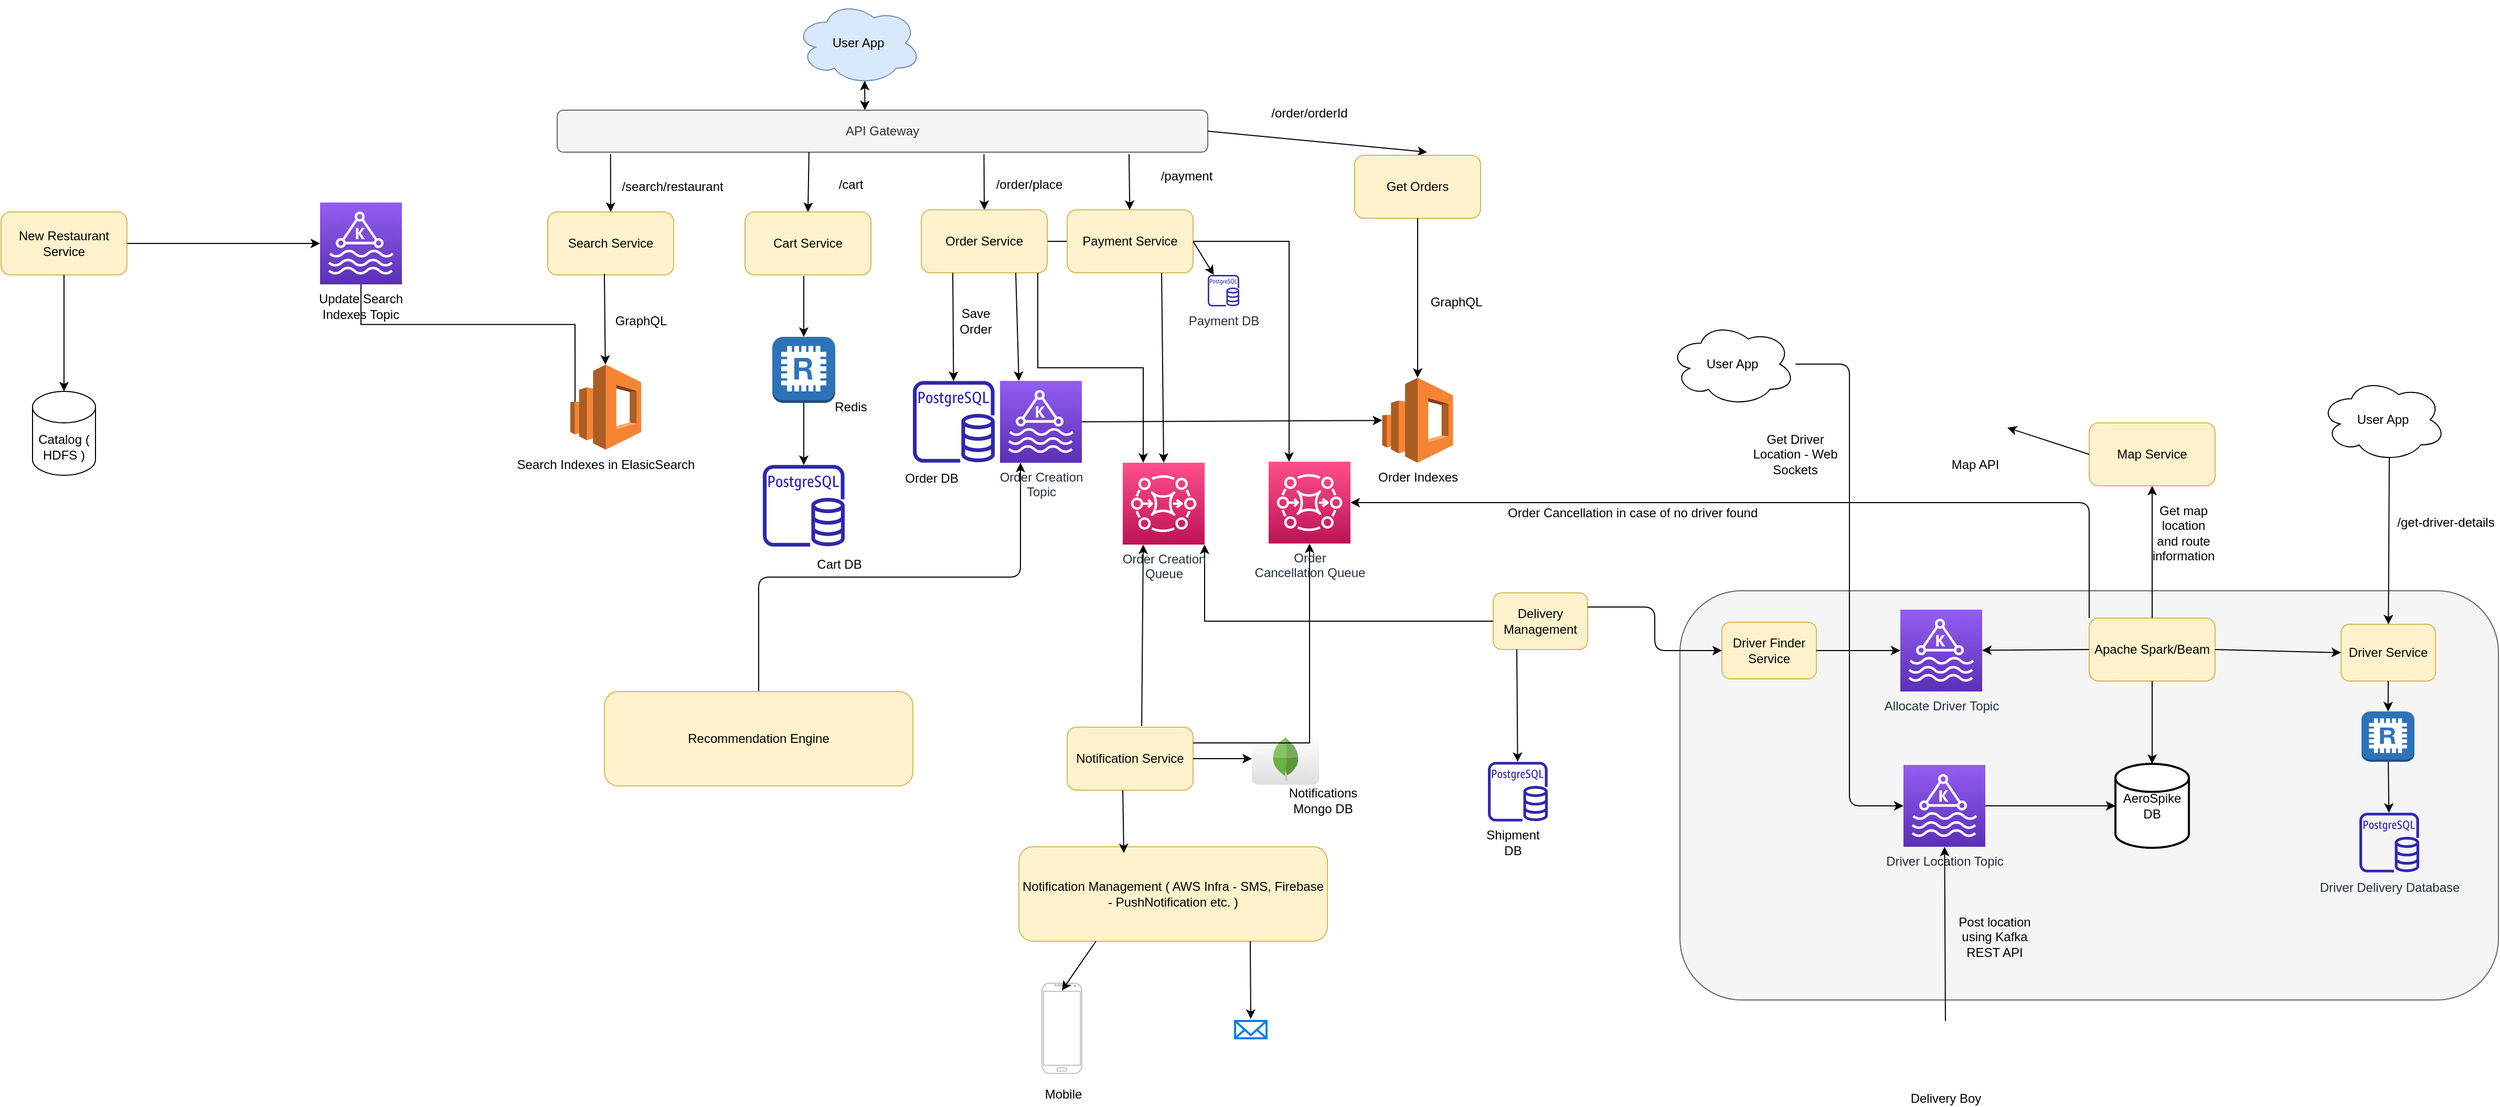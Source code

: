 <mxfile version="19.0.0" type="github">
  <diagram id="wnJz8kT59XUkkc-jXowL" name="Page-1">
    <mxGraphModel dx="1636" dy="1523" grid="1" gridSize="10" guides="1" tooltips="1" connect="1" arrows="1" fold="1" page="1" pageScale="1" pageWidth="850" pageHeight="1100" math="0" shadow="0">
      <root>
        <mxCell id="0" />
        <mxCell id="1" parent="0" />
        <mxCell id="rPZJrspDgpY_ZuYGKmxx-18" value="" style="endArrow=classic;html=1;rounded=0;entryX=0.25;entryY=0;entryDx=0;entryDy=0;entryPerimeter=0;edgeStyle=orthogonalEdgeStyle;" edge="1" parent="1" source="sgyjoKGfFcgplxuwhduN-31" target="rPZJrspDgpY_ZuYGKmxx-15">
          <mxGeometry width="50" height="50" relative="1" as="geometry">
            <mxPoint x="650" y="250" as="sourcePoint" />
            <mxPoint x="960" y="340" as="targetPoint" />
          </mxGeometry>
        </mxCell>
        <mxCell id="q8Zk_S6X2Y8jFyI1biVI-7" value="" style="endArrow=classic;html=1;exitX=0.5;exitY=0;exitDx=0;exitDy=0;entryX=0.25;entryY=1;entryDx=0;entryDy=0;entryPerimeter=0;edgeStyle=orthogonalEdgeStyle;" parent="1" source="q8Zk_S6X2Y8jFyI1biVI-6" target="sgyjoKGfFcgplxuwhduN-41" edge="1">
          <mxGeometry width="50" height="50" relative="1" as="geometry">
            <mxPoint x="595" y="608" as="sourcePoint" />
            <mxPoint x="640" y="500" as="targetPoint" />
          </mxGeometry>
        </mxCell>
        <mxCell id="sgyjoKGfFcgplxuwhduN-1" value="User App" style="ellipse;shape=cloud;whiteSpace=wrap;html=1;fillColor=#dae8fc;strokeColor=#6c8ebf;" parent="1" vertex="1">
          <mxGeometry x="417" y="-2" width="120" height="80" as="geometry" />
        </mxCell>
        <mxCell id="sgyjoKGfFcgplxuwhduN-2" value="API Gateway" style="rounded=1;whiteSpace=wrap;html=1;fillColor=#f5f5f5;fontColor=#333333;strokeColor=#666666;" parent="1" vertex="1">
          <mxGeometry x="190" y="102" width="620" height="40" as="geometry" />
        </mxCell>
        <mxCell id="sgyjoKGfFcgplxuwhduN-3" value="Search Service" style="rounded=1;whiteSpace=wrap;html=1;fillColor=#fff2cc;strokeColor=#d6b656;" parent="1" vertex="1">
          <mxGeometry x="181" y="199" width="120" height="60" as="geometry" />
        </mxCell>
        <mxCell id="sgyjoKGfFcgplxuwhduN-4" value="" style="endArrow=classic;html=1;rounded=0;exitX=0.082;exitY=1.05;exitDx=0;exitDy=0;exitPerimeter=0;" parent="1" source="sgyjoKGfFcgplxuwhduN-2" target="sgyjoKGfFcgplxuwhduN-3" edge="1">
          <mxGeometry width="50" height="50" relative="1" as="geometry">
            <mxPoint x="470" y="250" as="sourcePoint" />
            <mxPoint x="520" y="200" as="targetPoint" />
          </mxGeometry>
        </mxCell>
        <mxCell id="sgyjoKGfFcgplxuwhduN-5" value="/search/restaurant" style="text;html=1;strokeColor=none;fillColor=none;align=center;verticalAlign=middle;whiteSpace=wrap;rounded=0;" parent="1" vertex="1">
          <mxGeometry x="270" y="160" width="60" height="30" as="geometry" />
        </mxCell>
        <mxCell id="sgyjoKGfFcgplxuwhduN-7" value="" style="endArrow=classic;startArrow=classic;html=1;rounded=0;exitX=0.55;exitY=0.95;exitDx=0;exitDy=0;exitPerimeter=0;entryX=0.473;entryY=0;entryDx=0;entryDy=0;entryPerimeter=0;" parent="1" source="sgyjoKGfFcgplxuwhduN-1" target="sgyjoKGfFcgplxuwhduN-2" edge="1">
          <mxGeometry width="50" height="50" relative="1" as="geometry">
            <mxPoint x="470" y="250" as="sourcePoint" />
            <mxPoint x="520" y="200" as="targetPoint" />
          </mxGeometry>
        </mxCell>
        <mxCell id="sgyjoKGfFcgplxuwhduN-10" value="" style="endArrow=classic;html=1;rounded=0;exitX=0.45;exitY=0.983;exitDx=0;exitDy=0;exitPerimeter=0;" parent="1" source="sgyjoKGfFcgplxuwhduN-3" target="sgyjoKGfFcgplxuwhduN-19" edge="1">
          <mxGeometry width="50" height="50" relative="1" as="geometry">
            <mxPoint x="250.84" y="154" as="sourcePoint" />
            <mxPoint x="234.5" y="300" as="targetPoint" />
          </mxGeometry>
        </mxCell>
        <mxCell id="sgyjoKGfFcgplxuwhduN-12" value="Catalog ( HDFS )" style="shape=cylinder3;whiteSpace=wrap;html=1;boundedLbl=1;backgroundOutline=1;size=15;" parent="1" vertex="1">
          <mxGeometry x="-310" y="370" width="60" height="80" as="geometry" />
        </mxCell>
        <mxCell id="sgyjoKGfFcgplxuwhduN-15" value="New Restaurant Service" style="rounded=1;whiteSpace=wrap;html=1;fillColor=#fff2cc;strokeColor=#d6b656;" parent="1" vertex="1">
          <mxGeometry x="-340" y="199" width="120" height="60" as="geometry" />
        </mxCell>
        <mxCell id="sgyjoKGfFcgplxuwhduN-16" value="" style="endArrow=classic;html=1;rounded=0;exitX=0.5;exitY=1;exitDx=0;exitDy=0;" parent="1" source="sgyjoKGfFcgplxuwhduN-15" target="sgyjoKGfFcgplxuwhduN-12" edge="1">
          <mxGeometry width="50" height="50" relative="1" as="geometry">
            <mxPoint x="-270" y="260" as="sourcePoint" />
            <mxPoint x="20" y="270" as="targetPoint" />
          </mxGeometry>
        </mxCell>
        <mxCell id="sgyjoKGfFcgplxuwhduN-17" value="" style="endArrow=classic;html=1;rounded=0;" parent="1" source="sgyjoKGfFcgplxuwhduN-15" target="sgyjoKGfFcgplxuwhduN-21" edge="1">
          <mxGeometry width="50" height="50" relative="1" as="geometry">
            <mxPoint x="-30" y="320" as="sourcePoint" />
            <mxPoint x="-60" y="229" as="targetPoint" />
          </mxGeometry>
        </mxCell>
        <mxCell id="sgyjoKGfFcgplxuwhduN-18" value="" style="endArrow=classic;html=1;rounded=0;exitX=0.5;exitY=1;exitDx=0;exitDy=0;exitPerimeter=0;entryX=0.067;entryY=0.623;entryDx=0;entryDy=0;entryPerimeter=0;edgeStyle=orthogonalEdgeStyle;" parent="1" source="sgyjoKGfFcgplxuwhduN-21" target="sgyjoKGfFcgplxuwhduN-19" edge="1">
          <mxGeometry width="50" height="50" relative="1" as="geometry">
            <mxPoint x="60" y="229" as="sourcePoint" />
            <mxPoint x="193.17" y="309.822" as="targetPoint" />
          </mxGeometry>
        </mxCell>
        <mxCell id="sgyjoKGfFcgplxuwhduN-19" value="&lt;span style=&quot;&quot;&gt;Search Indexes in ElasicSearch&lt;/span&gt;" style="outlineConnect=0;dashed=0;verticalLabelPosition=bottom;verticalAlign=top;align=center;html=1;shape=mxgraph.aws3.elasticsearch_service;fillColor=#F58534;gradientColor=none;" parent="1" vertex="1">
          <mxGeometry x="202.5" y="344.5" width="67.5" height="81" as="geometry" />
        </mxCell>
        <mxCell id="sgyjoKGfFcgplxuwhduN-21" value="" style="sketch=0;points=[[0,0,0],[0.25,0,0],[0.5,0,0],[0.75,0,0],[1,0,0],[0,1,0],[0.25,1,0],[0.5,1,0],[0.75,1,0],[1,1,0],[0,0.25,0],[0,0.5,0],[0,0.75,0],[1,0.25,0],[1,0.5,0],[1,0.75,0]];outlineConnect=0;fontColor=#232F3E;gradientColor=#945DF2;gradientDirection=north;fillColor=#5A30B5;strokeColor=#ffffff;dashed=0;verticalLabelPosition=bottom;verticalAlign=top;align=center;html=1;fontSize=12;fontStyle=0;aspect=fixed;shape=mxgraph.aws4.resourceIcon;resIcon=mxgraph.aws4.managed_streaming_for_kafka;" parent="1" vertex="1">
          <mxGeometry x="-36" y="190" width="78" height="78" as="geometry" />
        </mxCell>
        <mxCell id="sgyjoKGfFcgplxuwhduN-23" value="Cart Service" style="rounded=1;whiteSpace=wrap;html=1;fillColor=#fff2cc;strokeColor=#d6b656;" parent="1" vertex="1">
          <mxGeometry x="369" y="199" width="120" height="60" as="geometry" />
        </mxCell>
        <mxCell id="sgyjoKGfFcgplxuwhduN-25" value="" style="endArrow=classic;html=1;rounded=0;exitX=0.387;exitY=1;exitDx=0;exitDy=0;exitPerimeter=0;entryX=0.5;entryY=0;entryDx=0;entryDy=0;" parent="1" source="sgyjoKGfFcgplxuwhduN-2" target="sgyjoKGfFcgplxuwhduN-23" edge="1">
          <mxGeometry width="50" height="50" relative="1" as="geometry">
            <mxPoint x="260.84" y="164" as="sourcePoint" />
            <mxPoint x="260.944" y="219" as="targetPoint" />
          </mxGeometry>
        </mxCell>
        <mxCell id="sgyjoKGfFcgplxuwhduN-26" value="/cart" style="text;html=1;strokeColor=none;fillColor=none;align=center;verticalAlign=middle;whiteSpace=wrap;rounded=0;" parent="1" vertex="1">
          <mxGeometry x="440" y="158" width="60" height="30" as="geometry" />
        </mxCell>
        <mxCell id="sgyjoKGfFcgplxuwhduN-27" value="" style="outlineConnect=0;dashed=0;verticalLabelPosition=bottom;verticalAlign=top;align=center;html=1;shape=mxgraph.aws3.redis;fillColor=#2E73B8;gradientColor=none;" parent="1" vertex="1">
          <mxGeometry x="395" y="318" width="60" height="63" as="geometry" />
        </mxCell>
        <mxCell id="sgyjoKGfFcgplxuwhduN-28" value="" style="endArrow=classic;html=1;rounded=0;" parent="1" target="sgyjoKGfFcgplxuwhduN-27" edge="1">
          <mxGeometry width="50" height="50" relative="1" as="geometry">
            <mxPoint x="425" y="260" as="sourcePoint" />
            <mxPoint x="244.363" y="310" as="targetPoint" />
          </mxGeometry>
        </mxCell>
        <mxCell id="sgyjoKGfFcgplxuwhduN-29" value="" style="sketch=0;outlineConnect=0;fontColor=#232F3E;gradientColor=none;fillColor=#2E27AD;strokeColor=none;dashed=0;verticalLabelPosition=bottom;verticalAlign=top;align=center;html=1;fontSize=12;fontStyle=0;aspect=fixed;pointerEvents=1;shape=mxgraph.aws4.rds_postgresql_instance;" parent="1" vertex="1">
          <mxGeometry x="386" y="440" width="78" height="78" as="geometry" />
        </mxCell>
        <mxCell id="sgyjoKGfFcgplxuwhduN-30" value="" style="endArrow=classic;html=1;rounded=0;exitX=0.5;exitY=1;exitDx=0;exitDy=0;exitPerimeter=0;" parent="1" source="sgyjoKGfFcgplxuwhduN-27" target="sgyjoKGfFcgplxuwhduN-29" edge="1">
          <mxGeometry width="50" height="50" relative="1" as="geometry">
            <mxPoint x="440" y="400" as="sourcePoint" />
            <mxPoint x="490" y="350" as="targetPoint" />
          </mxGeometry>
        </mxCell>
        <mxCell id="sgyjoKGfFcgplxuwhduN-31" value="Order Service" style="rounded=1;whiteSpace=wrap;html=1;fillColor=#fff2cc;strokeColor=#d6b656;" parent="1" vertex="1">
          <mxGeometry x="537" y="197" width="120" height="60" as="geometry" />
        </mxCell>
        <mxCell id="sgyjoKGfFcgplxuwhduN-32" value="" style="endArrow=classic;html=1;rounded=0;exitX=0.656;exitY=1.05;exitDx=0;exitDy=0;exitPerimeter=0;entryX=0.5;entryY=0;entryDx=0;entryDy=0;" parent="1" source="sgyjoKGfFcgplxuwhduN-2" target="sgyjoKGfFcgplxuwhduN-31" edge="1">
          <mxGeometry width="50" height="50" relative="1" as="geometry">
            <mxPoint x="439.94" y="152" as="sourcePoint" />
            <mxPoint x="439" y="209" as="targetPoint" />
          </mxGeometry>
        </mxCell>
        <mxCell id="sgyjoKGfFcgplxuwhduN-33" value="/order/place" style="text;html=1;strokeColor=none;fillColor=none;align=center;verticalAlign=middle;whiteSpace=wrap;rounded=0;" parent="1" vertex="1">
          <mxGeometry x="610" y="158" width="60" height="30" as="geometry" />
        </mxCell>
        <mxCell id="sgyjoKGfFcgplxuwhduN-34" value="" style="sketch=0;outlineConnect=0;fontColor=#232F3E;gradientColor=none;fillColor=#2E27AD;strokeColor=none;dashed=0;verticalLabelPosition=bottom;verticalAlign=top;align=center;html=1;fontSize=12;fontStyle=0;aspect=fixed;pointerEvents=1;shape=mxgraph.aws4.rds_postgresql_instance;" parent="1" vertex="1">
          <mxGeometry x="529" y="360" width="78" height="78" as="geometry" />
        </mxCell>
        <mxCell id="sgyjoKGfFcgplxuwhduN-35" value="" style="endArrow=classic;html=1;rounded=0;exitX=0.25;exitY=1;exitDx=0;exitDy=0;" parent="1" source="sgyjoKGfFcgplxuwhduN-31" target="sgyjoKGfFcgplxuwhduN-34" edge="1">
          <mxGeometry width="50" height="50" relative="1" as="geometry">
            <mxPoint x="500" y="350" as="sourcePoint" />
            <mxPoint x="550" y="300" as="targetPoint" />
          </mxGeometry>
        </mxCell>
        <mxCell id="sgyjoKGfFcgplxuwhduN-36" value="Order Indexes" style="outlineConnect=0;dashed=0;verticalLabelPosition=bottom;verticalAlign=top;align=center;html=1;shape=mxgraph.aws3.elasticsearch_service;fillColor=#F58534;gradientColor=none;" parent="1" vertex="1">
          <mxGeometry x="976.25" y="357" width="67.5" height="81" as="geometry" />
        </mxCell>
        <mxCell id="sgyjoKGfFcgplxuwhduN-37" value="" style="endArrow=classic;html=1;rounded=0;exitX=1;exitY=0.5;exitDx=0;exitDy=0;entryX=0.575;entryY=-0.05;entryDx=0;entryDy=0;entryPerimeter=0;" parent="1" source="sgyjoKGfFcgplxuwhduN-2" target="sgyjoKGfFcgplxuwhduN-38" edge="1">
          <mxGeometry width="50" height="50" relative="1" as="geometry">
            <mxPoint x="560" y="380" as="sourcePoint" />
            <mxPoint x="790" y="200" as="targetPoint" />
          </mxGeometry>
        </mxCell>
        <mxCell id="sgyjoKGfFcgplxuwhduN-38" value="Get Orders" style="rounded=1;whiteSpace=wrap;html=1;fillColor=#fff2cc;strokeColor=#d6b656;" parent="1" vertex="1">
          <mxGeometry x="950" y="145" width="120" height="60" as="geometry" />
        </mxCell>
        <mxCell id="sgyjoKGfFcgplxuwhduN-39" value="" style="endArrow=classic;html=1;rounded=0;exitX=0.5;exitY=1;exitDx=0;exitDy=0;" parent="1" source="sgyjoKGfFcgplxuwhduN-38" target="sgyjoKGfFcgplxuwhduN-36" edge="1">
          <mxGeometry width="50" height="50" relative="1" as="geometry">
            <mxPoint x="560" y="320" as="sourcePoint" />
            <mxPoint x="610" y="270" as="targetPoint" />
          </mxGeometry>
        </mxCell>
        <mxCell id="sgyjoKGfFcgplxuwhduN-41" value="Order Creation&lt;br&gt;Topic" style="sketch=0;points=[[0,0,0],[0.25,0,0],[0.5,0,0],[0.75,0,0],[1,0,0],[0,1,0],[0.25,1,0],[0.5,1,0],[0.75,1,0],[1,1,0],[0,0.25,0],[0,0.5,0],[0,0.75,0],[1,0.25,0],[1,0.5,0],[1,0.75,0]];outlineConnect=0;fontColor=#232F3E;gradientColor=#945DF2;gradientDirection=north;fillColor=#5A30B5;strokeColor=#ffffff;dashed=0;verticalLabelPosition=bottom;verticalAlign=top;align=center;html=1;fontSize=12;fontStyle=0;aspect=fixed;shape=mxgraph.aws4.resourceIcon;resIcon=mxgraph.aws4.managed_streaming_for_kafka;" parent="1" vertex="1">
          <mxGeometry x="612" y="360" width="78" height="78" as="geometry" />
        </mxCell>
        <mxCell id="sgyjoKGfFcgplxuwhduN-42" value="" style="endArrow=classic;html=1;rounded=0;exitX=0.75;exitY=1;exitDx=0;exitDy=0;" parent="1" source="sgyjoKGfFcgplxuwhduN-31" edge="1">
          <mxGeometry width="50" height="50" relative="1" as="geometry">
            <mxPoint x="577" y="267" as="sourcePoint" />
            <mxPoint x="630" y="360" as="targetPoint" />
          </mxGeometry>
        </mxCell>
        <mxCell id="sgyjoKGfFcgplxuwhduN-43" value="Update Search Indexes Topic" style="text;html=1;strokeColor=none;fillColor=none;align=center;verticalAlign=middle;whiteSpace=wrap;rounded=0;" parent="1" vertex="1">
          <mxGeometry x="-52" y="274" width="110" height="30" as="geometry" />
        </mxCell>
        <mxCell id="sgyjoKGfFcgplxuwhduN-45" value="" style="endArrow=classic;html=1;rounded=0;exitX=1;exitY=0.5;exitDx=0;exitDy=0;exitPerimeter=0;" parent="1" source="sgyjoKGfFcgplxuwhduN-41" target="sgyjoKGfFcgplxuwhduN-36" edge="1">
          <mxGeometry width="50" height="50" relative="1" as="geometry">
            <mxPoint x="435" y="270" as="sourcePoint" />
            <mxPoint x="435" y="328" as="targetPoint" />
          </mxGeometry>
        </mxCell>
        <mxCell id="sgyjoKGfFcgplxuwhduN-46" value="Payment Service" style="rounded=1;whiteSpace=wrap;html=1;fillColor=#fff2cc;strokeColor=#d6b656;" parent="1" vertex="1">
          <mxGeometry x="676" y="197" width="120" height="60" as="geometry" />
        </mxCell>
        <mxCell id="sgyjoKGfFcgplxuwhduN-48" value="/payment" style="text;html=1;strokeColor=none;fillColor=none;align=center;verticalAlign=middle;whiteSpace=wrap;rounded=0;" parent="1" vertex="1">
          <mxGeometry x="760" y="150" width="60" height="30" as="geometry" />
        </mxCell>
        <mxCell id="sgyjoKGfFcgplxuwhduN-49" value="" style="endArrow=classic;html=1;rounded=0;exitX=0.879;exitY=1.05;exitDx=0;exitDy=0;exitPerimeter=0;" parent="1" source="sgyjoKGfFcgplxuwhduN-2" target="sgyjoKGfFcgplxuwhduN-46" edge="1">
          <mxGeometry width="50" height="50" relative="1" as="geometry">
            <mxPoint x="606.72" y="154" as="sourcePoint" />
            <mxPoint x="607" y="207" as="targetPoint" />
          </mxGeometry>
        </mxCell>
        <mxCell id="sgyjoKGfFcgplxuwhduN-51" value="Notification Management ( AWS Infra - SMS, Firebase - PushNotification etc. )" style="rounded=1;whiteSpace=wrap;html=1;fillColor=#fff2cc;strokeColor=#d6b656;" parent="1" vertex="1">
          <mxGeometry x="630" y="804" width="294" height="90" as="geometry" />
        </mxCell>
        <mxCell id="sgyjoKGfFcgplxuwhduN-55" value="Delivery Management" style="rounded=1;whiteSpace=wrap;html=1;fillColor=#fff2cc;strokeColor=#d6b656;" parent="1" vertex="1">
          <mxGeometry x="1082" y="562" width="90" height="54" as="geometry" />
        </mxCell>
        <mxCell id="sgyjoKGfFcgplxuwhduN-56" value="" style="endArrow=classic;html=1;rounded=0;exitX=0;exitY=0.5;exitDx=0;exitDy=0;entryX=1;entryY=1;entryDx=0;entryDy=0;entryPerimeter=0;edgeStyle=orthogonalEdgeStyle;" parent="1" source="sgyjoKGfFcgplxuwhduN-55" target="rPZJrspDgpY_ZuYGKmxx-3" edge="1">
          <mxGeometry width="50" height="50" relative="1" as="geometry">
            <mxPoint x="1030" y="550" as="sourcePoint" />
            <mxPoint x="882" y="569" as="targetPoint" />
          </mxGeometry>
        </mxCell>
        <object label="" id="sgyjoKGfFcgplxuwhduN-58">
          <mxCell style="sketch=0;outlineConnect=0;fontColor=#232F3E;gradientColor=none;fillColor=#2E27AD;strokeColor=none;dashed=0;verticalLabelPosition=bottom;verticalAlign=top;align=center;html=1;fontSize=12;fontStyle=0;aspect=fixed;pointerEvents=1;shape=mxgraph.aws4.rds_postgresql_instance;" parent="1" vertex="1">
            <mxGeometry x="1077" y="723" width="57" height="57" as="geometry" />
          </mxCell>
        </object>
        <mxCell id="sgyjoKGfFcgplxuwhduN-59" value="" style="endArrow=classic;html=1;rounded=0;exitX=0.25;exitY=1;exitDx=0;exitDy=0;" parent="1" source="sgyjoKGfFcgplxuwhduN-55" target="sgyjoKGfFcgplxuwhduN-58" edge="1">
          <mxGeometry width="50" height="50" relative="1" as="geometry">
            <mxPoint x="930" y="660" as="sourcePoint" />
            <mxPoint x="980" y="610" as="targetPoint" />
          </mxGeometry>
        </mxCell>
        <mxCell id="q8Zk_S6X2Y8jFyI1biVI-1" value="Cart DB" style="text;html=1;strokeColor=none;fillColor=none;align=center;verticalAlign=middle;whiteSpace=wrap;rounded=0;" parent="1" vertex="1">
          <mxGeometry x="429" y="520" width="60" height="30" as="geometry" />
        </mxCell>
        <mxCell id="q8Zk_S6X2Y8jFyI1biVI-2" value="Redis" style="text;html=1;strokeColor=none;fillColor=none;align=center;verticalAlign=middle;whiteSpace=wrap;rounded=0;" parent="1" vertex="1">
          <mxGeometry x="440" y="370" width="60" height="30" as="geometry" />
        </mxCell>
        <mxCell id="q8Zk_S6X2Y8jFyI1biVI-3" value="Order DB" style="text;html=1;strokeColor=none;fillColor=none;align=center;verticalAlign=middle;whiteSpace=wrap;rounded=0;" parent="1" vertex="1">
          <mxGeometry x="517" y="438" width="60" height="30" as="geometry" />
        </mxCell>
        <mxCell id="q8Zk_S6X2Y8jFyI1biVI-4" value="/order/orderId" style="text;html=1;strokeColor=none;fillColor=none;align=center;verticalAlign=middle;whiteSpace=wrap;rounded=0;" parent="1" vertex="1">
          <mxGeometry x="877" y="90" width="60" height="30" as="geometry" />
        </mxCell>
        <mxCell id="q8Zk_S6X2Y8jFyI1biVI-6" value="Recommendation Engine" style="rounded=1;whiteSpace=wrap;html=1;fillColor=#fff2cc;strokeColor=#d6b656;" parent="1" vertex="1">
          <mxGeometry x="235" y="656" width="294" height="90" as="geometry" />
        </mxCell>
        <mxCell id="q8Zk_S6X2Y8jFyI1biVI-8" value="Notification Service" style="rounded=1;whiteSpace=wrap;html=1;fillColor=#fff2cc;strokeColor=#d6b656;" parent="1" vertex="1">
          <mxGeometry x="676" y="690" width="120" height="60" as="geometry" />
        </mxCell>
        <mxCell id="q8Zk_S6X2Y8jFyI1biVI-9" value="" style="endArrow=classic;html=1;curved=1;exitX=0.592;exitY=-0.017;exitDx=0;exitDy=0;entryX=0.25;entryY=1;entryDx=0;entryDy=0;entryPerimeter=0;exitPerimeter=0;" parent="1" source="q8Zk_S6X2Y8jFyI1biVI-8" target="rPZJrspDgpY_ZuYGKmxx-3" edge="1">
          <mxGeometry width="50" height="50" relative="1" as="geometry">
            <mxPoint x="630" y="720" as="sourcePoint" />
            <mxPoint x="843" y="608" as="targetPoint" />
          </mxGeometry>
        </mxCell>
        <mxCell id="q8Zk_S6X2Y8jFyI1biVI-10" value="" style="endArrow=classic;html=1;curved=1;exitX=0.442;exitY=1;exitDx=0;exitDy=0;exitPerimeter=0;entryX=0.34;entryY=0.067;entryDx=0;entryDy=0;entryPerimeter=0;" parent="1" source="q8Zk_S6X2Y8jFyI1biVI-8" target="sgyjoKGfFcgplxuwhduN-51" edge="1">
          <mxGeometry width="50" height="50" relative="1" as="geometry">
            <mxPoint x="757" y="700" as="sourcePoint" />
            <mxPoint x="890" y="750" as="targetPoint" />
          </mxGeometry>
        </mxCell>
        <mxCell id="q8Zk_S6X2Y8jFyI1biVI-12" value="" style="dashed=0;outlineConnect=0;html=1;align=center;labelPosition=center;verticalLabelPosition=bottom;verticalAlign=top;shape=mxgraph.webicons.mongodb;gradientColor=#DFDEDE" parent="1" vertex="1">
          <mxGeometry x="852.05" y="695" width="64.2" height="50" as="geometry" />
        </mxCell>
        <mxCell id="q8Zk_S6X2Y8jFyI1biVI-13" value="" style="endArrow=classic;html=1;curved=1;exitX=1;exitY=0.5;exitDx=0;exitDy=0;" parent="1" source="q8Zk_S6X2Y8jFyI1biVI-8" target="q8Zk_S6X2Y8jFyI1biVI-12" edge="1">
          <mxGeometry width="50" height="50" relative="1" as="geometry">
            <mxPoint x="630" y="770" as="sourcePoint" />
            <mxPoint x="680" y="720" as="targetPoint" />
          </mxGeometry>
        </mxCell>
        <mxCell id="q8Zk_S6X2Y8jFyI1biVI-14" value="Notifications Mongo DB" style="text;html=1;strokeColor=none;fillColor=none;align=center;verticalAlign=middle;whiteSpace=wrap;rounded=0;" parent="1" vertex="1">
          <mxGeometry x="890" y="745" width="60" height="30" as="geometry" />
        </mxCell>
        <mxCell id="q8Zk_S6X2Y8jFyI1biVI-15" value="Payment DB" style="sketch=0;outlineConnect=0;fontColor=#232F3E;gradientColor=none;fillColor=#2E27AD;strokeColor=none;dashed=0;verticalLabelPosition=bottom;verticalAlign=top;align=center;html=1;fontSize=12;fontStyle=0;aspect=fixed;pointerEvents=1;shape=mxgraph.aws4.rds_postgresql_instance;" parent="1" vertex="1">
          <mxGeometry x="810" y="259" width="30" height="30" as="geometry" />
        </mxCell>
        <mxCell id="q8Zk_S6X2Y8jFyI1biVI-17" value="" style="endArrow=classic;html=1;curved=1;exitX=1;exitY=0.5;exitDx=0;exitDy=0;" parent="1" source="sgyjoKGfFcgplxuwhduN-46" target="q8Zk_S6X2Y8jFyI1biVI-15" edge="1">
          <mxGeometry width="50" height="50" relative="1" as="geometry">
            <mxPoint x="690" y="360" as="sourcePoint" />
            <mxPoint x="740" y="310" as="targetPoint" />
          </mxGeometry>
        </mxCell>
        <mxCell id="q8Zk_S6X2Y8jFyI1biVI-18" value="Shipment DB" style="text;html=1;strokeColor=none;fillColor=none;align=center;verticalAlign=middle;whiteSpace=wrap;rounded=0;" parent="1" vertex="1">
          <mxGeometry x="1071" y="785" width="60" height="30" as="geometry" />
        </mxCell>
        <mxCell id="q8Zk_S6X2Y8jFyI1biVI-19" value="" style="verticalLabelPosition=bottom;verticalAlign=top;html=1;shadow=0;dashed=0;strokeWidth=1;shape=mxgraph.android.phone2;strokeColor=#c0c0c0;" parent="1" vertex="1">
          <mxGeometry x="652" y="934" width="38" height="86" as="geometry" />
        </mxCell>
        <mxCell id="q8Zk_S6X2Y8jFyI1biVI-20" value="Mobile" style="text;html=1;align=center;verticalAlign=middle;resizable=0;points=[];autosize=1;strokeColor=none;fillColor=none;" parent="1" vertex="1">
          <mxGeometry x="647" y="1030" width="50" height="20" as="geometry" />
        </mxCell>
        <mxCell id="q8Zk_S6X2Y8jFyI1biVI-21" value="" style="html=1;verticalLabelPosition=bottom;align=center;labelBackgroundColor=#ffffff;verticalAlign=top;strokeWidth=2;strokeColor=#0080F0;shadow=0;dashed=0;shape=mxgraph.ios7.icons.mail;" parent="1" vertex="1">
          <mxGeometry x="836" y="970" width="30" height="16.5" as="geometry" />
        </mxCell>
        <mxCell id="q8Zk_S6X2Y8jFyI1biVI-23" value="" style="endArrow=classic;html=1;curved=1;exitX=0.75;exitY=1;exitDx=0;exitDy=0;entryX=0.5;entryY=-0.121;entryDx=0;entryDy=0;entryPerimeter=0;" parent="1" source="sgyjoKGfFcgplxuwhduN-51" target="q8Zk_S6X2Y8jFyI1biVI-21" edge="1">
          <mxGeometry width="50" height="50" relative="1" as="geometry">
            <mxPoint x="713.5" y="904" as="sourcePoint" />
            <mxPoint x="681" y="951.998" as="targetPoint" />
          </mxGeometry>
        </mxCell>
        <mxCell id="q8Zk_S6X2Y8jFyI1biVI-24" value="" style="endArrow=classic;html=1;curved=1;entryX=0.5;entryY=0.081;entryDx=0;entryDy=0;entryPerimeter=0;exitX=0.25;exitY=1;exitDx=0;exitDy=0;" parent="1" target="q8Zk_S6X2Y8jFyI1biVI-19" edge="1" source="sgyjoKGfFcgplxuwhduN-51">
          <mxGeometry width="50" height="50" relative="1" as="geometry">
            <mxPoint x="680" y="890" as="sourcePoint" />
            <mxPoint x="690" y="860" as="targetPoint" />
          </mxGeometry>
        </mxCell>
        <mxCell id="q8Zk_S6X2Y8jFyI1biVI-25" value="" style="rounded=1;whiteSpace=wrap;html=1;fillColor=#f5f5f5;fontColor=#333333;strokeColor=#666666;" parent="1" vertex="1">
          <mxGeometry x="1260" y="560" width="780" height="390" as="geometry" />
        </mxCell>
        <mxCell id="q8Zk_S6X2Y8jFyI1biVI-26" value="Driver Finder Service" style="rounded=1;whiteSpace=wrap;html=1;fillColor=#fff2cc;strokeColor=#d6b656;" parent="1" vertex="1">
          <mxGeometry x="1300" y="590" width="90" height="54" as="geometry" />
        </mxCell>
        <mxCell id="q8Zk_S6X2Y8jFyI1biVI-27" value="" style="endArrow=classic;html=1;exitX=1;exitY=0.25;exitDx=0;exitDy=0;entryX=0;entryY=0.5;entryDx=0;entryDy=0;edgeStyle=orthogonalEdgeStyle;" parent="1" source="sgyjoKGfFcgplxuwhduN-55" target="q8Zk_S6X2Y8jFyI1biVI-26" edge="1">
          <mxGeometry width="50" height="50" relative="1" as="geometry">
            <mxPoint x="1140" y="740" as="sourcePoint" />
            <mxPoint x="1190" y="690" as="targetPoint" />
          </mxGeometry>
        </mxCell>
        <mxCell id="q8Zk_S6X2Y8jFyI1biVI-28" value="Allocate Driver Topic" style="sketch=0;points=[[0,0,0],[0.25,0,0],[0.5,0,0],[0.75,0,0],[1,0,0],[0,1,0],[0.25,1,0],[0.5,1,0],[0.75,1,0],[1,1,0],[0,0.25,0],[0,0.5,0],[0,0.75,0],[1,0.25,0],[1,0.5,0],[1,0.75,0]];outlineConnect=0;fontColor=#232F3E;gradientColor=#945DF2;gradientDirection=north;fillColor=#5A30B5;strokeColor=#ffffff;dashed=0;verticalLabelPosition=bottom;verticalAlign=top;align=center;html=1;fontSize=12;fontStyle=0;aspect=fixed;shape=mxgraph.aws4.resourceIcon;resIcon=mxgraph.aws4.managed_streaming_for_kafka;" parent="1" vertex="1">
          <mxGeometry x="1470" y="578" width="78" height="78" as="geometry" />
        </mxCell>
        <mxCell id="q8Zk_S6X2Y8jFyI1biVI-29" value="" style="endArrow=classic;html=1;curved=1;entryX=0;entryY=0.5;entryDx=0;entryDy=0;entryPerimeter=0;" parent="1" source="q8Zk_S6X2Y8jFyI1biVI-26" target="q8Zk_S6X2Y8jFyI1biVI-28" edge="1">
          <mxGeometry width="50" height="50" relative="1" as="geometry">
            <mxPoint x="1530" y="690" as="sourcePoint" />
            <mxPoint x="1580" y="640" as="targetPoint" />
          </mxGeometry>
        </mxCell>
        <mxCell id="q8Zk_S6X2Y8jFyI1biVI-30" value="Apache Spark/Beam" style="rounded=1;whiteSpace=wrap;html=1;fillColor=#fff2cc;strokeColor=#d6b656;" parent="1" vertex="1">
          <mxGeometry x="1650" y="586" width="120" height="60" as="geometry" />
        </mxCell>
        <mxCell id="q8Zk_S6X2Y8jFyI1biVI-31" value="" style="endArrow=classic;html=1;curved=1;exitX=0;exitY=0.5;exitDx=0;exitDy=0;" parent="1" source="q8Zk_S6X2Y8jFyI1biVI-30" target="q8Zk_S6X2Y8jFyI1biVI-28" edge="1">
          <mxGeometry width="50" height="50" relative="1" as="geometry">
            <mxPoint x="1530" y="690" as="sourcePoint" />
            <mxPoint x="1580" y="640" as="targetPoint" />
          </mxGeometry>
        </mxCell>
        <mxCell id="q8Zk_S6X2Y8jFyI1biVI-32" value="AeroSpike DB" style="strokeWidth=2;html=1;shape=mxgraph.flowchart.database;whiteSpace=wrap;" parent="1" vertex="1">
          <mxGeometry x="1675" y="725" width="70" height="80" as="geometry" />
        </mxCell>
        <mxCell id="q8Zk_S6X2Y8jFyI1biVI-34" value="" style="endArrow=classic;html=1;curved=1;exitX=0.5;exitY=1;exitDx=0;exitDy=0;entryX=0.5;entryY=0;entryDx=0;entryDy=0;entryPerimeter=0;" parent="1" source="q8Zk_S6X2Y8jFyI1biVI-30" target="q8Zk_S6X2Y8jFyI1biVI-32" edge="1">
          <mxGeometry width="50" height="50" relative="1" as="geometry">
            <mxPoint x="1530" y="680" as="sourcePoint" />
            <mxPoint x="1580" y="630" as="targetPoint" />
          </mxGeometry>
        </mxCell>
        <mxCell id="q8Zk_S6X2Y8jFyI1biVI-35" value="Driver Location Topic" style="sketch=0;points=[[0,0,0],[0.25,0,0],[0.5,0,0],[0.75,0,0],[1,0,0],[0,1,0],[0.25,1,0],[0.5,1,0],[0.75,1,0],[1,1,0],[0,0.25,0],[0,0.5,0],[0,0.75,0],[1,0.25,0],[1,0.5,0],[1,0.75,0]];outlineConnect=0;fontColor=#232F3E;gradientColor=#945DF2;gradientDirection=north;fillColor=#5A30B5;strokeColor=#ffffff;dashed=0;verticalLabelPosition=bottom;verticalAlign=top;align=center;html=1;fontSize=12;fontStyle=0;aspect=fixed;shape=mxgraph.aws4.resourceIcon;resIcon=mxgraph.aws4.managed_streaming_for_kafka;" parent="1" vertex="1">
          <mxGeometry x="1473" y="726" width="78" height="78" as="geometry" />
        </mxCell>
        <mxCell id="q8Zk_S6X2Y8jFyI1biVI-38" value="" style="endArrow=classic;html=1;curved=1;exitX=1;exitY=0.5;exitDx=0;exitDy=0;exitPerimeter=0;entryX=0;entryY=0.5;entryDx=0;entryDy=0;entryPerimeter=0;" parent="1" source="q8Zk_S6X2Y8jFyI1biVI-35" target="q8Zk_S6X2Y8jFyI1biVI-32" edge="1">
          <mxGeometry width="50" height="50" relative="1" as="geometry">
            <mxPoint x="1530" y="760" as="sourcePoint" />
            <mxPoint x="1580" y="710" as="targetPoint" />
          </mxGeometry>
        </mxCell>
        <mxCell id="q8Zk_S6X2Y8jFyI1biVI-40" value="Driver Service" style="rounded=1;whiteSpace=wrap;html=1;fillColor=#fff2cc;strokeColor=#d6b656;" parent="1" vertex="1">
          <mxGeometry x="1890" y="592" width="90" height="54" as="geometry" />
        </mxCell>
        <mxCell id="q8Zk_S6X2Y8jFyI1biVI-41" value="" style="endArrow=classic;html=1;curved=1;exitX=1;exitY=0.5;exitDx=0;exitDy=0;entryX=0;entryY=0.5;entryDx=0;entryDy=0;" parent="1" source="q8Zk_S6X2Y8jFyI1biVI-30" target="q8Zk_S6X2Y8jFyI1biVI-40" edge="1">
          <mxGeometry width="50" height="50" relative="1" as="geometry">
            <mxPoint x="1650" y="760" as="sourcePoint" />
            <mxPoint x="1700" y="710" as="targetPoint" />
          </mxGeometry>
        </mxCell>
        <object label="Driver Delivery Database" id="q8Zk_S6X2Y8jFyI1biVI-42">
          <mxCell style="sketch=0;outlineConnect=0;fontColor=#232F3E;gradientColor=none;fillColor=#2E27AD;strokeColor=none;dashed=0;verticalLabelPosition=bottom;verticalAlign=top;align=center;html=1;fontSize=12;fontStyle=0;aspect=fixed;pointerEvents=1;shape=mxgraph.aws4.rds_postgresql_instance;" parent="1" vertex="1">
            <mxGeometry x="1907.5" y="771.5" width="57" height="57" as="geometry" />
          </mxCell>
        </object>
        <mxCell id="q8Zk_S6X2Y8jFyI1biVI-44" value="" style="outlineConnect=0;dashed=0;verticalLabelPosition=bottom;verticalAlign=top;align=center;html=1;shape=mxgraph.aws3.redis;fillColor=#2E73B8;gradientColor=none;" parent="1" vertex="1">
          <mxGeometry x="1909.5" y="675" width="50.5" height="48" as="geometry" />
        </mxCell>
        <mxCell id="q8Zk_S6X2Y8jFyI1biVI-45" value="" style="endArrow=classic;html=1;curved=1;exitX=0.5;exitY=1;exitDx=0;exitDy=0;" parent="1" source="q8Zk_S6X2Y8jFyI1biVI-40" target="q8Zk_S6X2Y8jFyI1biVI-44" edge="1">
          <mxGeometry width="50" height="50" relative="1" as="geometry">
            <mxPoint x="1810" y="780" as="sourcePoint" />
            <mxPoint x="1860" y="730" as="targetPoint" />
          </mxGeometry>
        </mxCell>
        <mxCell id="q8Zk_S6X2Y8jFyI1biVI-46" value="" style="endArrow=classic;html=1;curved=1;" parent="1" source="q8Zk_S6X2Y8jFyI1biVI-44" target="q8Zk_S6X2Y8jFyI1biVI-42" edge="1">
          <mxGeometry width="50" height="50" relative="1" as="geometry">
            <mxPoint x="1948" y="656" as="sourcePoint" />
            <mxPoint x="1946.222" y="685" as="targetPoint" />
          </mxGeometry>
        </mxCell>
        <mxCell id="q8Zk_S6X2Y8jFyI1biVI-47" value="User App" style="ellipse;shape=cloud;whiteSpace=wrap;html=1;" parent="1" vertex="1">
          <mxGeometry x="1870" y="357" width="120" height="80" as="geometry" />
        </mxCell>
        <mxCell id="q8Zk_S6X2Y8jFyI1biVI-48" value="" style="endArrow=classic;html=1;curved=1;exitX=0.55;exitY=0.95;exitDx=0;exitDy=0;exitPerimeter=0;" parent="1" source="q8Zk_S6X2Y8jFyI1biVI-47" target="q8Zk_S6X2Y8jFyI1biVI-40" edge="1">
          <mxGeometry width="50" height="50" relative="1" as="geometry">
            <mxPoint x="1810" y="620" as="sourcePoint" />
            <mxPoint x="1860" y="570" as="targetPoint" />
          </mxGeometry>
        </mxCell>
        <mxCell id="q8Zk_S6X2Y8jFyI1biVI-49" value="/get-driver-details" style="text;html=1;strokeColor=none;fillColor=none;align=center;verticalAlign=middle;whiteSpace=wrap;rounded=0;" parent="1" vertex="1">
          <mxGeometry x="1940" y="470" width="100" height="50" as="geometry" />
        </mxCell>
        <mxCell id="q8Zk_S6X2Y8jFyI1biVI-50" value="" style="endArrow=classic;html=1;exitX=0;exitY=0;exitDx=0;exitDy=0;edgeStyle=orthogonalEdgeStyle;entryX=1;entryY=0.5;entryDx=0;entryDy=0;entryPerimeter=0;" parent="1" source="q8Zk_S6X2Y8jFyI1biVI-30" target="rPZJrspDgpY_ZuYGKmxx-15" edge="1">
          <mxGeometry width="50" height="50" relative="1" as="geometry">
            <mxPoint x="1530" y="710" as="sourcePoint" />
            <mxPoint x="950" y="490" as="targetPoint" />
          </mxGeometry>
        </mxCell>
        <mxCell id="q8Zk_S6X2Y8jFyI1biVI-51" value="Order Cancellation in case of no driver found" style="text;strokeColor=none;fillColor=none;align=left;verticalAlign=middle;spacingLeft=4;spacingRight=4;overflow=hidden;points=[[0,0.5],[1,0.5]];portConstraint=eastwest;rotatable=0;" parent="1" vertex="1">
          <mxGeometry x="1090" y="460" width="282" height="50" as="geometry" />
        </mxCell>
        <mxCell id="q8Zk_S6X2Y8jFyI1biVI-52" value="Delivery Boy" style="shape=image;html=1;verticalAlign=top;verticalLabelPosition=bottom;labelBackgroundColor=#ffffff;imageAspect=0;aspect=fixed;image=https://cdn4.iconfinder.com/data/icons/ibrandify-basic-essentials-icon-set/512/pen_stroke_sketch_doodle_lineart_88-128.png" parent="1" vertex="1">
          <mxGeometry x="1483" y="970" width="60" height="60" as="geometry" />
        </mxCell>
        <mxCell id="q8Zk_S6X2Y8jFyI1biVI-54" value="" style="endArrow=classic;html=1;exitX=0.5;exitY=0;exitDx=0;exitDy=0;" parent="1" source="q8Zk_S6X2Y8jFyI1biVI-52" target="q8Zk_S6X2Y8jFyI1biVI-35" edge="1">
          <mxGeometry width="50" height="50" relative="1" as="geometry">
            <mxPoint x="1550" y="910" as="sourcePoint" />
            <mxPoint x="1600" y="860" as="targetPoint" />
          </mxGeometry>
        </mxCell>
        <mxCell id="q8Zk_S6X2Y8jFyI1biVI-55" value="Post location using Kafka REST API" style="text;html=1;strokeColor=none;fillColor=none;align=center;verticalAlign=middle;whiteSpace=wrap;rounded=0;" parent="1" vertex="1">
          <mxGeometry x="1520" y="860" width="80" height="60" as="geometry" />
        </mxCell>
        <mxCell id="q8Zk_S6X2Y8jFyI1biVI-56" value="" style="endArrow=classic;html=1;exitX=0.5;exitY=0;exitDx=0;exitDy=0;" parent="1" source="q8Zk_S6X2Y8jFyI1biVI-30" target="q8Zk_S6X2Y8jFyI1biVI-57" edge="1">
          <mxGeometry width="50" height="50" relative="1" as="geometry">
            <mxPoint x="1750" y="500" as="sourcePoint" />
            <mxPoint x="1710" y="590" as="targetPoint" />
          </mxGeometry>
        </mxCell>
        <mxCell id="q8Zk_S6X2Y8jFyI1biVI-57" value="Map Service" style="rounded=1;whiteSpace=wrap;html=1;fillColor=#fff2cc;strokeColor=#d6b656;" parent="1" vertex="1">
          <mxGeometry x="1650" y="400" width="120" height="60" as="geometry" />
        </mxCell>
        <mxCell id="q8Zk_S6X2Y8jFyI1biVI-58" value="Map API" style="shape=image;html=1;verticalAlign=top;verticalLabelPosition=bottom;labelBackgroundColor=#ffffff;imageAspect=0;aspect=fixed;image=https://cdn3.iconfinder.com/data/icons/internet-and-web-4/78/internt_web_technology-08-128.png" parent="1" vertex="1">
          <mxGeometry x="1510" y="363.5" width="62" height="62" as="geometry" />
        </mxCell>
        <mxCell id="q8Zk_S6X2Y8jFyI1biVI-59" value="" style="endArrow=classic;html=1;exitX=0;exitY=0.5;exitDx=0;exitDy=0;" parent="1" source="q8Zk_S6X2Y8jFyI1biVI-57" target="q8Zk_S6X2Y8jFyI1biVI-58" edge="1">
          <mxGeometry width="50" height="50" relative="1" as="geometry">
            <mxPoint x="1660" y="460" as="sourcePoint" />
            <mxPoint x="1710" y="410" as="targetPoint" />
          </mxGeometry>
        </mxCell>
        <mxCell id="q8Zk_S6X2Y8jFyI1biVI-61" value="Get map location and route information" style="text;html=1;strokeColor=none;fillColor=none;align=center;verticalAlign=middle;whiteSpace=wrap;rounded=0;" parent="1" vertex="1">
          <mxGeometry x="1710" y="490" width="60" height="30" as="geometry" />
        </mxCell>
        <mxCell id="q8Zk_S6X2Y8jFyI1biVI-62" value="GraphQL" style="text;html=1;strokeColor=none;fillColor=none;align=center;verticalAlign=middle;whiteSpace=wrap;rounded=0;" parent="1" vertex="1">
          <mxGeometry x="1017" y="270" width="60" height="30" as="geometry" />
        </mxCell>
        <mxCell id="q8Zk_S6X2Y8jFyI1biVI-63" value="GraphQL" style="text;html=1;strokeColor=none;fillColor=none;align=center;verticalAlign=middle;whiteSpace=wrap;rounded=0;" parent="1" vertex="1">
          <mxGeometry x="240" y="288" width="60" height="30" as="geometry" />
        </mxCell>
        <mxCell id="q8Zk_S6X2Y8jFyI1biVI-64" value="User App" style="ellipse;shape=cloud;whiteSpace=wrap;html=1;" parent="1" vertex="1">
          <mxGeometry x="1250" y="304" width="120" height="80" as="geometry" />
        </mxCell>
        <mxCell id="q8Zk_S6X2Y8jFyI1biVI-66" value="" style="endArrow=classic;html=1;edgeStyle=orthogonalEdgeStyle;entryX=0;entryY=0.5;entryDx=0;entryDy=0;entryPerimeter=0;" parent="1" source="q8Zk_S6X2Y8jFyI1biVI-64" target="q8Zk_S6X2Y8jFyI1biVI-35" edge="1">
          <mxGeometry width="50" height="50" relative="1" as="geometry">
            <mxPoint x="1380" y="393" as="sourcePoint" />
            <mxPoint x="1410" y="480" as="targetPoint" />
          </mxGeometry>
        </mxCell>
        <mxCell id="q8Zk_S6X2Y8jFyI1biVI-67" value="Get Driver Location - Web Sockets" style="text;html=1;strokeColor=none;fillColor=none;align=center;verticalAlign=middle;whiteSpace=wrap;rounded=0;" parent="1" vertex="1">
          <mxGeometry x="1320" y="405" width="100" height="50" as="geometry" />
        </mxCell>
        <mxCell id="rPZJrspDgpY_ZuYGKmxx-1" value="Save Order" style="text;html=1;strokeColor=none;fillColor=none;align=center;verticalAlign=middle;whiteSpace=wrap;rounded=0;" vertex="1" parent="1">
          <mxGeometry x="559" y="288" width="60" height="30" as="geometry" />
        </mxCell>
        <mxCell id="rPZJrspDgpY_ZuYGKmxx-3" value="Order Creation &lt;br&gt;Queue" style="sketch=0;points=[[0,0,0],[0.25,0,0],[0.5,0,0],[0.75,0,0],[1,0,0],[0,1,0],[0.25,1,0],[0.5,1,0],[0.75,1,0],[1,1,0],[0,0.25,0],[0,0.5,0],[0,0.75,0],[1,0.25,0],[1,0.5,0],[1,0.75,0]];outlineConnect=0;fontColor=#232F3E;gradientColor=#FF4F8B;gradientDirection=north;fillColor=#BC1356;strokeColor=#ffffff;dashed=0;verticalLabelPosition=bottom;verticalAlign=top;align=center;html=1;fontSize=12;fontStyle=0;aspect=fixed;shape=mxgraph.aws4.resourceIcon;resIcon=mxgraph.aws4.mq;" vertex="1" parent="1">
          <mxGeometry x="729" y="438" width="78" height="78" as="geometry" />
        </mxCell>
        <mxCell id="rPZJrspDgpY_ZuYGKmxx-5" value="" style="endArrow=classic;html=1;rounded=0;exitX=0.925;exitY=1;exitDx=0;exitDy=0;exitPerimeter=0;edgeStyle=orthogonalEdgeStyle;entryX=0.25;entryY=0;entryDx=0;entryDy=0;entryPerimeter=0;" edge="1" parent="1" source="sgyjoKGfFcgplxuwhduN-31" target="rPZJrspDgpY_ZuYGKmxx-3">
          <mxGeometry width="50" height="50" relative="1" as="geometry">
            <mxPoint x="580" y="450" as="sourcePoint" />
            <mxPoint x="630" y="400" as="targetPoint" />
          </mxGeometry>
        </mxCell>
        <mxCell id="rPZJrspDgpY_ZuYGKmxx-6" value="" style="endArrow=classic;html=1;rounded=0;exitX=0.75;exitY=1;exitDx=0;exitDy=0;entryX=0.5;entryY=0;entryDx=0;entryDy=0;entryPerimeter=0;" edge="1" parent="1" source="sgyjoKGfFcgplxuwhduN-46" target="rPZJrspDgpY_ZuYGKmxx-3">
          <mxGeometry width="50" height="50" relative="1" as="geometry">
            <mxPoint x="580" y="450" as="sourcePoint" />
            <mxPoint x="630" y="400" as="targetPoint" />
          </mxGeometry>
        </mxCell>
        <mxCell id="rPZJrspDgpY_ZuYGKmxx-19" value="" style="endArrow=classic;html=1;rounded=0;exitX=1;exitY=0.25;exitDx=0;exitDy=0;entryX=0.5;entryY=1;entryDx=0;entryDy=0;entryPerimeter=0;edgeStyle=orthogonalEdgeStyle;" edge="1" parent="1" source="q8Zk_S6X2Y8jFyI1biVI-8" target="rPZJrspDgpY_ZuYGKmxx-15">
          <mxGeometry width="50" height="50" relative="1" as="geometry">
            <mxPoint x="910" y="600" as="sourcePoint" />
            <mxPoint x="960" y="550" as="targetPoint" />
          </mxGeometry>
        </mxCell>
        <mxCell id="rPZJrspDgpY_ZuYGKmxx-15" value="Order &lt;br&gt;Cancellation Queue" style="sketch=0;points=[[0,0,0],[0.25,0,0],[0.5,0,0],[0.75,0,0],[1,0,0],[0,1,0],[0.25,1,0],[0.5,1,0],[0.75,1,0],[1,1,0],[0,0.25,0],[0,0.5,0],[0,0.75,0],[1,0.25,0],[1,0.5,0],[1,0.75,0]];outlineConnect=0;fontColor=#232F3E;gradientColor=#FF4F8B;gradientDirection=north;fillColor=#BC1356;strokeColor=#ffffff;dashed=0;verticalLabelPosition=bottom;verticalAlign=top;align=center;html=1;fontSize=12;fontStyle=0;aspect=fixed;shape=mxgraph.aws4.resourceIcon;resIcon=mxgraph.aws4.mq;" vertex="1" parent="1">
          <mxGeometry x="868" y="437" width="78" height="78" as="geometry" />
        </mxCell>
      </root>
    </mxGraphModel>
  </diagram>
</mxfile>

